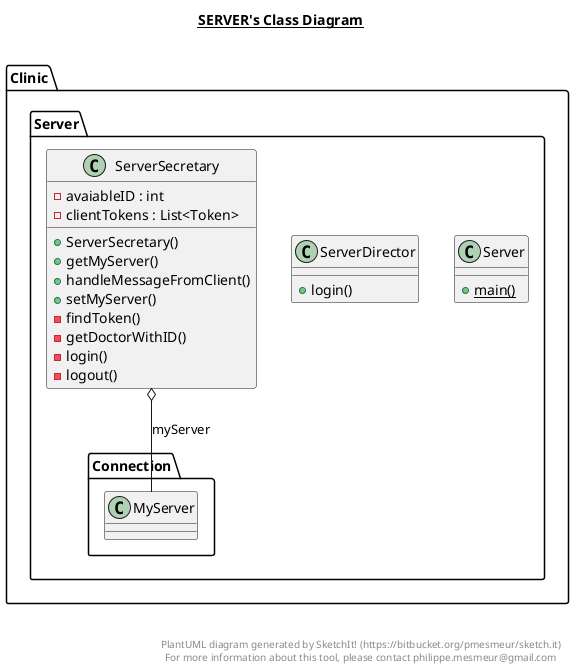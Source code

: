 @startuml

title __SERVER's Class Diagram__\n

  namespace Clinic.Server {
    class Clinic.Server.Server {
        {static} + main()
    }
  }
  

  namespace Clinic.Server {
    class Clinic.Server.ServerDirector {
        + login()
    }
  }
  

  namespace Clinic.Server {
    class Clinic.Server.ServerSecretary {
        - avaiableID : int
        - clientTokens : List<Token>
        + ServerSecretary()
        + getMyServer()
        + handleMessageFromClient()
        + setMyServer()
        - findToken()
        - getDoctorWithID()
        - login()
        - logout()
    }
  }
  

  Clinic.Server.ServerSecretary o-- Clinic.Server.Connection.MyServer : myServer


right footer


PlantUML diagram generated by SketchIt! (https://bitbucket.org/pmesmeur/sketch.it)
For more information about this tool, please contact philippe.mesmeur@gmail.com
endfooter

@enduml
